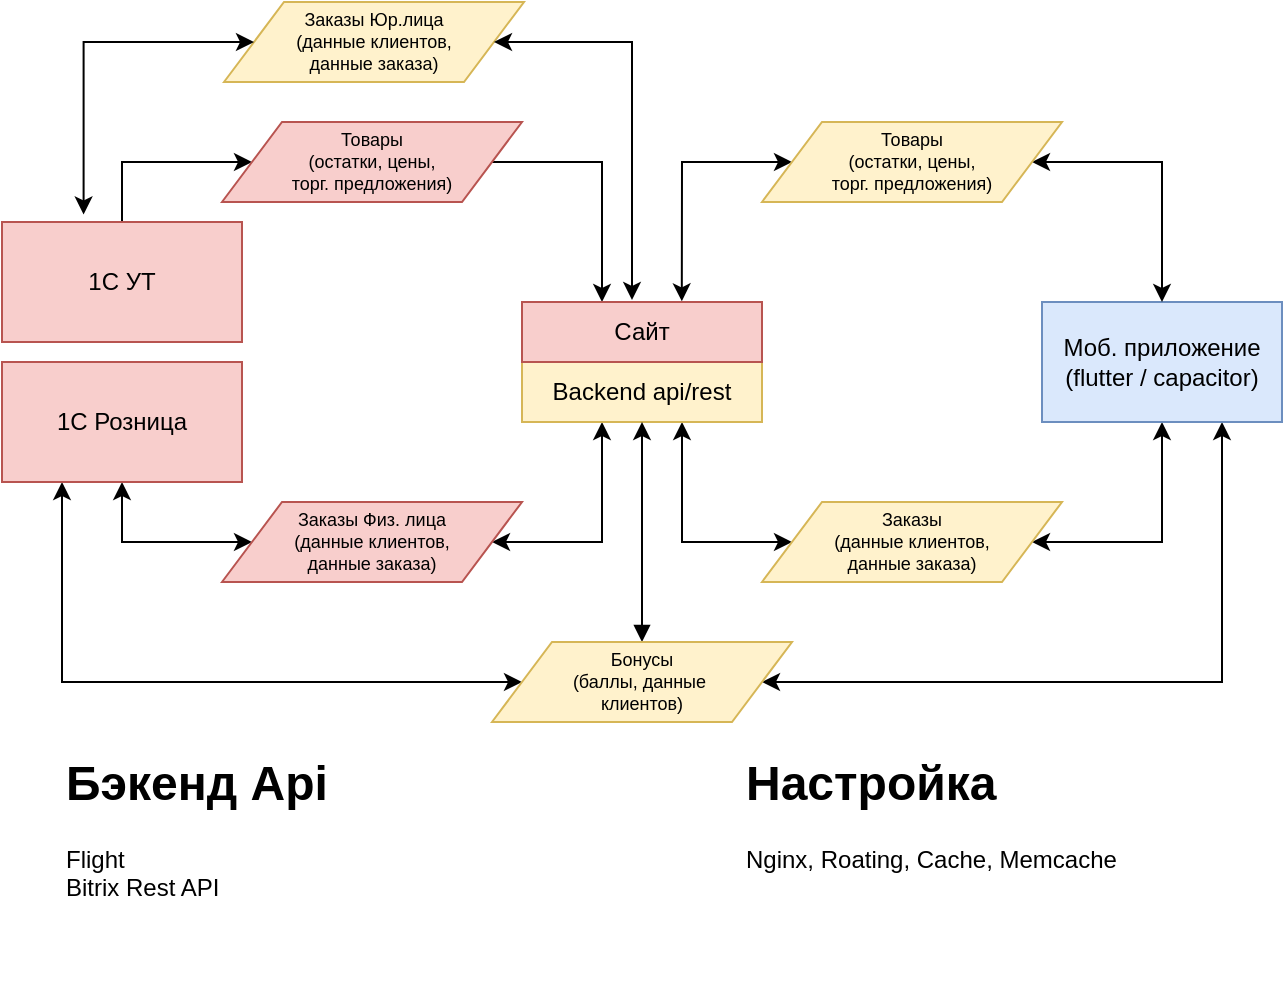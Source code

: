 <mxfile version="26.1.3">
  <diagram id="prtHgNgQTEPvFCAcTncT" name="Page-1">
    <mxGraphModel dx="1050" dy="618" grid="1" gridSize="10" guides="1" tooltips="1" connect="1" arrows="1" fold="1" page="1" pageScale="1" pageWidth="827" pageHeight="1169" math="0" shadow="0">
      <root>
        <mxCell id="0" />
        <mxCell id="1" parent="0" />
        <mxCell id="5-2qtGXvS5xHU3MuhLib-55" value="" style="edgeStyle=orthogonalEdgeStyle;rounded=0;orthogonalLoop=1;jettySize=auto;html=1;fontSize=12;entryX=0.75;entryY=1;entryDx=0;entryDy=0;startArrow=classic;startFill=1;exitX=1;exitY=0.5;exitDx=0;exitDy=0;" parent="1" source="5-2qtGXvS5xHU3MuhLib-36" target="5-2qtGXvS5xHU3MuhLib-4" edge="1">
          <mxGeometry relative="1" as="geometry">
            <mxPoint x="410" y="310" as="targetPoint" />
            <Array as="points">
              <mxPoint x="700" y="350" />
            </Array>
          </mxGeometry>
        </mxCell>
        <mxCell id="5-2qtGXvS5xHU3MuhLib-24" value="" style="edgeStyle=orthogonalEdgeStyle;rounded=0;orthogonalLoop=1;jettySize=auto;html=1;fontSize=9;entryX=0;entryY=0.5;entryDx=0;entryDy=0;" parent="1" source="5-2qtGXvS5xHU3MuhLib-1" target="5-2qtGXvS5xHU3MuhLib-8" edge="1">
          <mxGeometry relative="1" as="geometry">
            <mxPoint x="150" y="80.0" as="targetPoint" />
            <Array as="points">
              <mxPoint x="150" y="90" />
            </Array>
          </mxGeometry>
        </mxCell>
        <mxCell id="5-2qtGXvS5xHU3MuhLib-26" value="" style="edgeStyle=orthogonalEdgeStyle;rounded=0;orthogonalLoop=1;jettySize=auto;html=1;fontSize=9;entryX=0;entryY=0.5;entryDx=0;entryDy=0;startArrow=classic;startFill=1;exitX=0.5;exitY=1;exitDx=0;exitDy=0;" parent="1" source="w8VKoTtQc_PRtIW7IpND-1" target="5-2qtGXvS5xHU3MuhLib-9" edge="1">
          <mxGeometry relative="1" as="geometry">
            <mxPoint x="150" y="300" as="targetPoint" />
            <Array as="points">
              <mxPoint x="150" y="280" />
            </Array>
            <mxPoint x="150" y="270" as="sourcePoint" />
          </mxGeometry>
        </mxCell>
        <mxCell id="5-2qtGXvS5xHU3MuhLib-1" value="1C УТ" style="rounded=0;whiteSpace=wrap;html=1;fillColor=#f8cecc;strokeColor=#b85450;" parent="1" vertex="1">
          <mxGeometry x="90" y="120" width="120" height="60" as="geometry" />
        </mxCell>
        <mxCell id="5-2qtGXvS5xHU3MuhLib-32" value="" style="edgeStyle=orthogonalEdgeStyle;rounded=0;orthogonalLoop=1;jettySize=auto;html=1;fontSize=9;entryX=1;entryY=0.5;entryDx=0;entryDy=0;startArrow=classic;startFill=1;" parent="1" source="5-2qtGXvS5xHU3MuhLib-3" target="5-2qtGXvS5xHU3MuhLib-9" edge="1">
          <mxGeometry relative="1" as="geometry">
            <mxPoint x="400" y="300" as="targetPoint" />
            <Array as="points">
              <mxPoint x="390" y="280" />
            </Array>
          </mxGeometry>
        </mxCell>
        <mxCell id="5-2qtGXvS5xHU3MuhLib-46" value="" style="edgeStyle=orthogonalEdgeStyle;rounded=0;orthogonalLoop=1;jettySize=auto;html=1;fontSize=12;entryX=0;entryY=0.5;entryDx=0;entryDy=0;startArrow=classic;startFill=1;exitX=0.666;exitY=-0.011;exitDx=0;exitDy=0;exitPerimeter=0;" parent="1" source="8l-BDvRLn1PpK2DU6Yb2-3" target="5-2qtGXvS5xHU3MuhLib-34" edge="1">
          <mxGeometry relative="1" as="geometry">
            <mxPoint x="490" y="90" as="targetPoint" />
            <Array as="points">
              <mxPoint x="430" y="157" />
              <mxPoint x="430" y="90" />
            </Array>
            <mxPoint x="430" y="150" as="sourcePoint" />
          </mxGeometry>
        </mxCell>
        <mxCell id="5-2qtGXvS5xHU3MuhLib-50" value="" style="edgeStyle=orthogonalEdgeStyle;rounded=0;orthogonalLoop=1;jettySize=auto;html=1;fontSize=12;entryX=0;entryY=0.5;entryDx=0;entryDy=0;startArrow=classic;startFill=1;" parent="1" source="5-2qtGXvS5xHU3MuhLib-3" target="5-2qtGXvS5xHU3MuhLib-35" edge="1">
          <mxGeometry relative="1" as="geometry">
            <mxPoint x="410" y="300" as="targetPoint" />
            <Array as="points">
              <mxPoint x="430" y="280" />
            </Array>
          </mxGeometry>
        </mxCell>
        <mxCell id="5-2qtGXvS5xHU3MuhLib-3" value="&lt;div&gt;Backend api/rest&lt;/div&gt;" style="rounded=0;whiteSpace=wrap;html=1;fillColor=#fff2cc;strokeColor=#d6b656;" parent="1" vertex="1">
          <mxGeometry x="350" y="190" width="120" height="30" as="geometry" />
        </mxCell>
        <mxCell id="5-2qtGXvS5xHU3MuhLib-38" value="" style="edgeStyle=orthogonalEdgeStyle;rounded=0;orthogonalLoop=1;jettySize=auto;html=1;fontSize=12;startArrow=classic;startFill=1;exitX=1;exitY=0.5;exitDx=0;exitDy=0;" parent="1" source="5-2qtGXvS5xHU3MuhLib-35" target="5-2qtGXvS5xHU3MuhLib-4" edge="1">
          <mxGeometry relative="1" as="geometry">
            <mxPoint x="640" y="280" as="sourcePoint" />
            <Array as="points">
              <mxPoint x="670" y="280" />
            </Array>
          </mxGeometry>
        </mxCell>
        <mxCell id="5-2qtGXvS5xHU3MuhLib-4" value="Моб. приложение&lt;div&gt;(flutter / c&lt;span style=&quot;background-color: transparent; color: light-dark(rgb(0, 0, 0), rgb(255, 255, 255));&quot;&gt;apacitor)&lt;/span&gt;&lt;/div&gt;" style="rounded=0;whiteSpace=wrap;html=1;fillColor=#dae8fc;strokeColor=#6c8ebf;" parent="1" vertex="1">
          <mxGeometry x="610" y="160" width="120" height="60" as="geometry" />
        </mxCell>
        <mxCell id="5-2qtGXvS5xHU3MuhLib-18" value="" style="edgeStyle=orthogonalEdgeStyle;rounded=0;orthogonalLoop=1;jettySize=auto;html=1;fontSize=9;" parent="1" source="5-2qtGXvS5xHU3MuhLib-8" edge="1">
          <mxGeometry relative="1" as="geometry">
            <mxPoint x="390" y="160" as="targetPoint" />
            <Array as="points">
              <mxPoint x="390" y="90" />
            </Array>
          </mxGeometry>
        </mxCell>
        <mxCell id="5-2qtGXvS5xHU3MuhLib-8" value="&lt;span&gt;Товары &lt;br&gt;(остатки, цены, &lt;br&gt;торг. предложения)&lt;/span&gt;" style="shape=parallelogram;perimeter=parallelogramPerimeter;whiteSpace=wrap;html=1;fontSize=9;fillColor=#f8cecc;strokeColor=#b85450;" parent="1" vertex="1">
          <mxGeometry x="200" y="70" width="150" height="40" as="geometry" />
        </mxCell>
        <mxCell id="5-2qtGXvS5xHU3MuhLib-9" value="&lt;span&gt;Заказы Физ. лица&lt;br&gt;(данные клиентов, &lt;br&gt;данные заказа)&lt;/span&gt;" style="shape=parallelogram;perimeter=parallelogramPerimeter;whiteSpace=wrap;html=1;fontSize=9;fillColor=#f8cecc;strokeColor=#b85450;" parent="1" vertex="1">
          <mxGeometry x="200" y="260" width="150" height="40" as="geometry" />
        </mxCell>
        <mxCell id="5-2qtGXvS5xHU3MuhLib-52" value="" style="edgeStyle=orthogonalEdgeStyle;rounded=0;orthogonalLoop=1;jettySize=auto;html=1;fontSize=12;startArrow=classic;startFill=1;" parent="1" source="5-2qtGXvS5xHU3MuhLib-34" edge="1">
          <mxGeometry relative="1" as="geometry">
            <mxPoint x="670" y="160" as="targetPoint" />
            <Array as="points">
              <mxPoint x="670" y="90" />
              <mxPoint x="670" y="160" />
            </Array>
          </mxGeometry>
        </mxCell>
        <mxCell id="5-2qtGXvS5xHU3MuhLib-34" value="&lt;span&gt;Товары &lt;br&gt;(остатки, цены, &lt;br&gt;торг. предложения)&lt;/span&gt;" style="shape=parallelogram;perimeter=parallelogramPerimeter;whiteSpace=wrap;html=1;fontSize=9;fillColor=#fff2cc;strokeColor=#d6b656;" parent="1" vertex="1">
          <mxGeometry x="470" y="70" width="150" height="40" as="geometry" />
        </mxCell>
        <mxCell id="5-2qtGXvS5xHU3MuhLib-35" value="&lt;span&gt;Заказы &lt;br&gt;(данные клиентов, &lt;br&gt;данные заказа)&lt;/span&gt;" style="shape=parallelogram;perimeter=parallelogramPerimeter;whiteSpace=wrap;html=1;fontSize=9;fillColor=#fff2cc;strokeColor=#d6b656;" parent="1" vertex="1">
          <mxGeometry x="470" y="260" width="150" height="40" as="geometry" />
        </mxCell>
        <mxCell id="5-2qtGXvS5xHU3MuhLib-57" value="" style="edgeStyle=orthogonalEdgeStyle;rounded=0;orthogonalLoop=1;jettySize=auto;html=1;fontSize=12;startArrow=classic;startFill=1;entryX=0.25;entryY=1;entryDx=0;entryDy=0;" parent="1" source="5-2qtGXvS5xHU3MuhLib-36" target="w8VKoTtQc_PRtIW7IpND-1" edge="1">
          <mxGeometry relative="1" as="geometry">
            <mxPoint x="120" y="260" as="targetPoint" />
            <Array as="points">
              <mxPoint x="120" y="350" />
            </Array>
          </mxGeometry>
        </mxCell>
        <mxCell id="5-2qtGXvS5xHU3MuhLib-59" value="" style="edgeStyle=orthogonalEdgeStyle;rounded=0;orthogonalLoop=1;jettySize=auto;html=1;fontSize=12;entryX=0.5;entryY=1;entryDx=0;entryDy=0;startArrow=block;startFill=1;" parent="1" source="5-2qtGXvS5xHU3MuhLib-36" target="5-2qtGXvS5xHU3MuhLib-3" edge="1">
          <mxGeometry relative="1" as="geometry">
            <mxPoint x="410" y="310" as="targetPoint" />
          </mxGeometry>
        </mxCell>
        <mxCell id="5-2qtGXvS5xHU3MuhLib-36" value="&lt;span&gt;Бонусы&lt;br&gt;(баллы, данные&amp;nbsp;&lt;br&gt;клиентов)&lt;/span&gt;" style="shape=parallelogram;perimeter=parallelogramPerimeter;whiteSpace=wrap;html=1;fontSize=9;fillColor=#fff2cc;strokeColor=#d6b656;" parent="1" vertex="1">
          <mxGeometry x="335" y="330" width="150" height="40" as="geometry" />
        </mxCell>
        <mxCell id="8l-BDvRLn1PpK2DU6Yb2-1" value="&lt;h1 style=&quot;margin-top: 0px;&quot;&gt;Бэкенд Api&lt;/h1&gt;&lt;p&gt;&lt;span style=&quot;background-color: transparent; color: light-dark(rgb(0, 0, 0), rgb(255, 255, 255)); font-family: inherit; font-size: inherit; font-style: inherit; font-variant-ligatures: inherit; font-variant-caps: inherit; font-weight: inherit;&quot;&gt;Flight&lt;br&gt;&lt;/span&gt;&lt;span style=&quot;background-color: transparent; color: light-dark(rgb(0, 0, 0), rgb(255, 255, 255));&quot;&gt;Bitrix Rest API&lt;/span&gt;&lt;/p&gt;" style="text;html=1;whiteSpace=wrap;overflow=hidden;rounded=0;" parent="1" vertex="1">
          <mxGeometry x="120" y="380" width="310" height="120" as="geometry" />
        </mxCell>
        <mxCell id="8l-BDvRLn1PpK2DU6Yb2-2" value="&lt;h1 style=&quot;margin-top: 0px;&quot;&gt;Настройка&lt;/h1&gt;&lt;p&gt;Nginx,&amp;nbsp;&lt;span style=&quot;background-color: transparent; color: light-dark(rgb(0, 0, 0), rgb(255, 255, 255));&quot;&gt;Roating,&amp;nbsp;&lt;/span&gt;&lt;span style=&quot;background-color: transparent; color: light-dark(rgb(0, 0, 0), rgb(255, 255, 255));&quot;&gt;Cache, Memcache&lt;/span&gt;&lt;/p&gt;" style="text;html=1;whiteSpace=wrap;overflow=hidden;rounded=0;" parent="1" vertex="1">
          <mxGeometry x="460" y="380" width="270" height="120" as="geometry" />
        </mxCell>
        <mxCell id="8l-BDvRLn1PpK2DU6Yb2-3" value="Сайт" style="rounded=0;whiteSpace=wrap;html=1;fillColor=#f8cecc;strokeColor=#b85450;" parent="1" vertex="1">
          <mxGeometry x="350" y="160" width="120" height="30" as="geometry" />
        </mxCell>
        <mxCell id="w8VKoTtQc_PRtIW7IpND-1" value="1C Розница" style="rounded=0;whiteSpace=wrap;html=1;fillColor=#f8cecc;strokeColor=#b85450;" parent="1" vertex="1">
          <mxGeometry x="90" y="190" width="120" height="60" as="geometry" />
        </mxCell>
        <mxCell id="GPv4OEb6nph2RvP2qThF-1" value="&lt;span&gt;Заказы Юр.лица&lt;br&gt;(данные клиентов, &lt;br&gt;данные заказа)&lt;/span&gt;" style="shape=parallelogram;perimeter=parallelogramPerimeter;whiteSpace=wrap;html=1;fontSize=9;fillColor=#fff2cc;strokeColor=#d6b656;" vertex="1" parent="1">
          <mxGeometry x="201" y="10" width="150" height="40" as="geometry" />
        </mxCell>
        <mxCell id="GPv4OEb6nph2RvP2qThF-3" value="" style="edgeStyle=orthogonalEdgeStyle;rounded=0;orthogonalLoop=1;jettySize=auto;html=1;fontSize=9;entryX=1;entryY=0.5;entryDx=0;entryDy=0;startArrow=classic;startFill=1;" edge="1" parent="1" target="GPv4OEb6nph2RvP2qThF-1">
          <mxGeometry relative="1" as="geometry">
            <mxPoint x="350" y="30" as="targetPoint" />
            <Array as="points">
              <mxPoint x="405" y="158" />
              <mxPoint x="405" y="158" />
              <mxPoint x="405" y="30" />
            </Array>
            <mxPoint x="405" y="159" as="sourcePoint" />
          </mxGeometry>
        </mxCell>
        <mxCell id="GPv4OEb6nph2RvP2qThF-4" value="" style="edgeStyle=orthogonalEdgeStyle;rounded=0;orthogonalLoop=1;jettySize=auto;html=1;fontSize=9;entryX=0;entryY=0.5;entryDx=0;entryDy=0;startArrow=classic;startFill=1;exitX=0.34;exitY=-0.063;exitDx=0;exitDy=0;exitPerimeter=0;" edge="1" parent="1" source="5-2qtGXvS5xHU3MuhLib-1" target="GPv4OEb6nph2RvP2qThF-1">
          <mxGeometry relative="1" as="geometry">
            <mxPoint x="346" y="40" as="targetPoint" />
            <Array as="points">
              <mxPoint x="131" y="30" />
            </Array>
            <mxPoint x="110" y="80" as="sourcePoint" />
          </mxGeometry>
        </mxCell>
      </root>
    </mxGraphModel>
  </diagram>
</mxfile>
